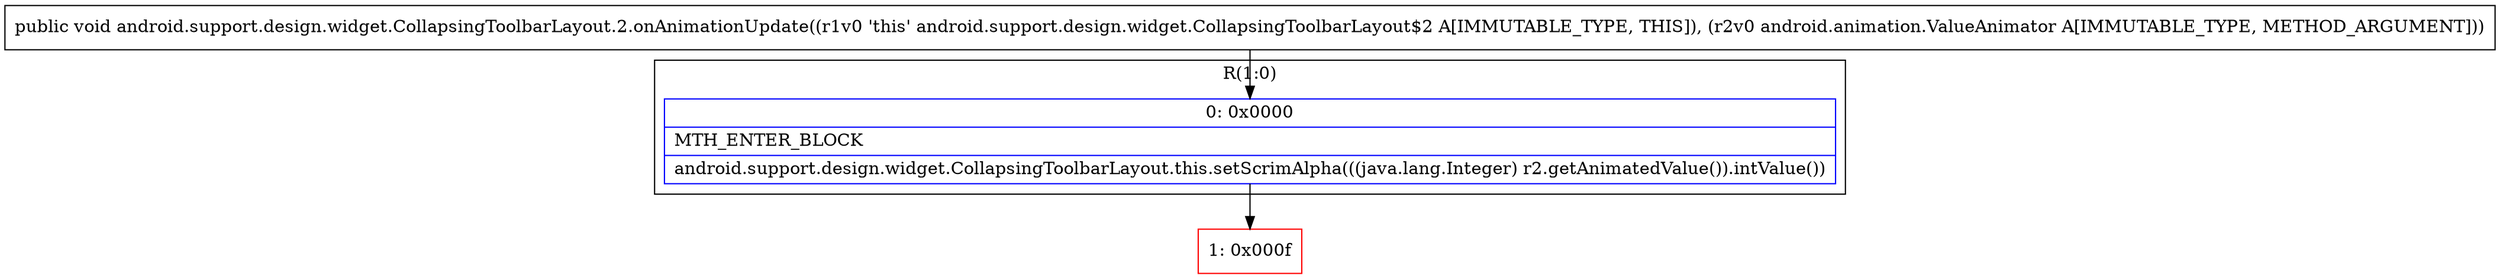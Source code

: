 digraph "CFG forandroid.support.design.widget.CollapsingToolbarLayout.2.onAnimationUpdate(Landroid\/animation\/ValueAnimator;)V" {
subgraph cluster_Region_2053272396 {
label = "R(1:0)";
node [shape=record,color=blue];
Node_0 [shape=record,label="{0\:\ 0x0000|MTH_ENTER_BLOCK\l|android.support.design.widget.CollapsingToolbarLayout.this.setScrimAlpha(((java.lang.Integer) r2.getAnimatedValue()).intValue())\l}"];
}
Node_1 [shape=record,color=red,label="{1\:\ 0x000f}"];
MethodNode[shape=record,label="{public void android.support.design.widget.CollapsingToolbarLayout.2.onAnimationUpdate((r1v0 'this' android.support.design.widget.CollapsingToolbarLayout$2 A[IMMUTABLE_TYPE, THIS]), (r2v0 android.animation.ValueAnimator A[IMMUTABLE_TYPE, METHOD_ARGUMENT])) }"];
MethodNode -> Node_0;
Node_0 -> Node_1;
}

